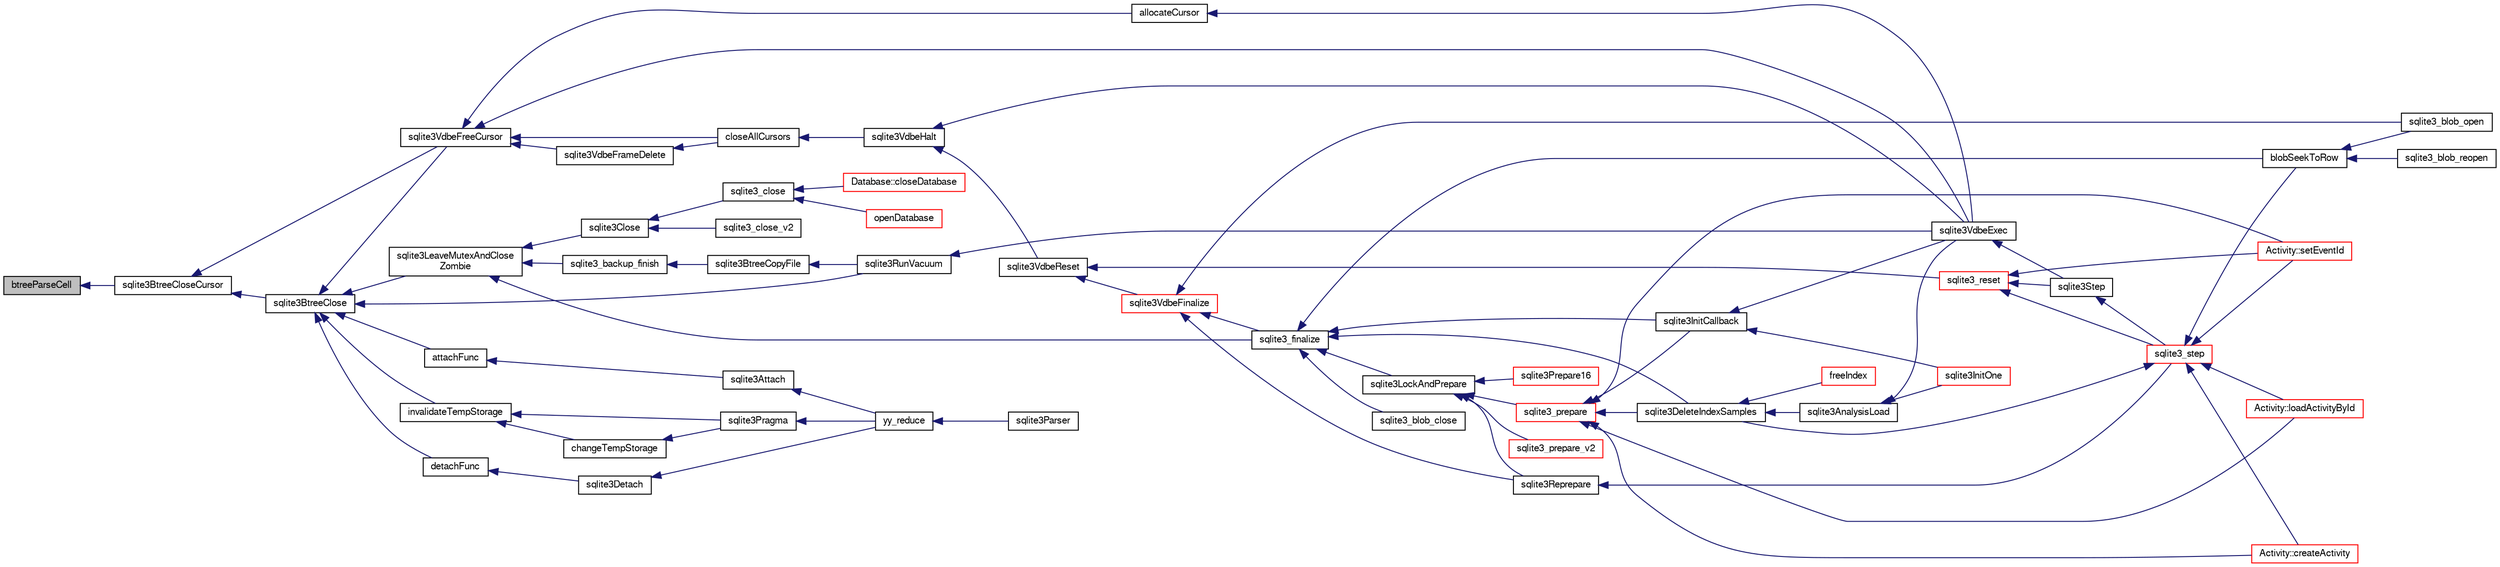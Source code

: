 digraph "btreeParseCell"
{
  edge [fontname="FreeSans",fontsize="10",labelfontname="FreeSans",labelfontsize="10"];
  node [fontname="FreeSans",fontsize="10",shape=record];
  rankdir="LR";
  Node30963 [label="btreeParseCell",height=0.2,width=0.4,color="black", fillcolor="grey75", style="filled", fontcolor="black"];
  Node30963 -> Node30964 [dir="back",color="midnightblue",fontsize="10",style="solid",fontname="FreeSans"];
  Node30964 [label="sqlite3BtreeCloseCursor",height=0.2,width=0.4,color="black", fillcolor="white", style="filled",URL="$sqlite3_8c.html#a7f494da0a512d247d690d6bc19397791"];
  Node30964 -> Node30965 [dir="back",color="midnightblue",fontsize="10",style="solid",fontname="FreeSans"];
  Node30965 [label="sqlite3BtreeClose",height=0.2,width=0.4,color="black", fillcolor="white", style="filled",URL="$sqlite3_8c.html#a729b65009b66a99200496b09c124df01"];
  Node30965 -> Node30966 [dir="back",color="midnightblue",fontsize="10",style="solid",fontname="FreeSans"];
  Node30966 [label="sqlite3VdbeFreeCursor",height=0.2,width=0.4,color="black", fillcolor="white", style="filled",URL="$sqlite3_8c.html#a0f9084083e1d0639708934630f33d6ef"];
  Node30966 -> Node30967 [dir="back",color="midnightblue",fontsize="10",style="solid",fontname="FreeSans"];
  Node30967 [label="sqlite3VdbeFrameDelete",height=0.2,width=0.4,color="black", fillcolor="white", style="filled",URL="$sqlite3_8c.html#adb3773fdfb1685857e28891f76365900"];
  Node30967 -> Node30968 [dir="back",color="midnightblue",fontsize="10",style="solid",fontname="FreeSans"];
  Node30968 [label="closeAllCursors",height=0.2,width=0.4,color="black", fillcolor="white", style="filled",URL="$sqlite3_8c.html#af1ac189735864dd6989a8c5af4557547"];
  Node30968 -> Node30969 [dir="back",color="midnightblue",fontsize="10",style="solid",fontname="FreeSans"];
  Node30969 [label="sqlite3VdbeHalt",height=0.2,width=0.4,color="black", fillcolor="white", style="filled",URL="$sqlite3_8c.html#a8d1d99703d999190fbc35ecc981cb709"];
  Node30969 -> Node30970 [dir="back",color="midnightblue",fontsize="10",style="solid",fontname="FreeSans"];
  Node30970 [label="sqlite3VdbeReset",height=0.2,width=0.4,color="black", fillcolor="white", style="filled",URL="$sqlite3_8c.html#a315a913742f7267f90d46d41446353b1"];
  Node30970 -> Node30971 [dir="back",color="midnightblue",fontsize="10",style="solid",fontname="FreeSans"];
  Node30971 [label="sqlite3VdbeFinalize",height=0.2,width=0.4,color="red", fillcolor="white", style="filled",URL="$sqlite3_8c.html#af81e0c8d03b71610d3a826469f67bbd4"];
  Node30971 -> Node30972 [dir="back",color="midnightblue",fontsize="10",style="solid",fontname="FreeSans"];
  Node30972 [label="sqlite3_finalize",height=0.2,width=0.4,color="black", fillcolor="white", style="filled",URL="$sqlite3_8h.html#a801195c0f771d40bb4be1e40f3b88945"];
  Node30972 -> Node30973 [dir="back",color="midnightblue",fontsize="10",style="solid",fontname="FreeSans"];
  Node30973 [label="blobSeekToRow",height=0.2,width=0.4,color="black", fillcolor="white", style="filled",URL="$sqlite3_8c.html#afff57e13332b98c8a44a7cebe38962ab"];
  Node30973 -> Node30974 [dir="back",color="midnightblue",fontsize="10",style="solid",fontname="FreeSans"];
  Node30974 [label="sqlite3_blob_open",height=0.2,width=0.4,color="black", fillcolor="white", style="filled",URL="$sqlite3_8h.html#adb8ad839a5bdd62a43785132bc7dd518"];
  Node30973 -> Node30975 [dir="back",color="midnightblue",fontsize="10",style="solid",fontname="FreeSans"];
  Node30975 [label="sqlite3_blob_reopen",height=0.2,width=0.4,color="black", fillcolor="white", style="filled",URL="$sqlite3_8h.html#abc77c24fdc0150138490359a94360f7e"];
  Node30972 -> Node30976 [dir="back",color="midnightblue",fontsize="10",style="solid",fontname="FreeSans"];
  Node30976 [label="sqlite3_blob_close",height=0.2,width=0.4,color="black", fillcolor="white", style="filled",URL="$sqlite3_8h.html#a8885ae884821e14e1e4501183c5833d6"];
  Node30972 -> Node30977 [dir="back",color="midnightblue",fontsize="10",style="solid",fontname="FreeSans"];
  Node30977 [label="sqlite3DeleteIndexSamples",height=0.2,width=0.4,color="black", fillcolor="white", style="filled",URL="$sqlite3_8c.html#aaeda0302fbf61397ec009f65bed047ef"];
  Node30977 -> Node30978 [dir="back",color="midnightblue",fontsize="10",style="solid",fontname="FreeSans"];
  Node30978 [label="sqlite3AnalysisLoad",height=0.2,width=0.4,color="black", fillcolor="white", style="filled",URL="$sqlite3_8c.html#a48a2301c27e1d3d68708b9b8761b5a01"];
  Node30978 -> Node30979 [dir="back",color="midnightblue",fontsize="10",style="solid",fontname="FreeSans"];
  Node30979 [label="sqlite3VdbeExec",height=0.2,width=0.4,color="black", fillcolor="white", style="filled",URL="$sqlite3_8c.html#a8ce40a614bdc56719c4d642b1e4dfb21"];
  Node30979 -> Node30980 [dir="back",color="midnightblue",fontsize="10",style="solid",fontname="FreeSans"];
  Node30980 [label="sqlite3Step",height=0.2,width=0.4,color="black", fillcolor="white", style="filled",URL="$sqlite3_8c.html#a3f2872e873e2758a4beedad1d5113554"];
  Node30980 -> Node30981 [dir="back",color="midnightblue",fontsize="10",style="solid",fontname="FreeSans"];
  Node30981 [label="sqlite3_step",height=0.2,width=0.4,color="red", fillcolor="white", style="filled",URL="$sqlite3_8h.html#ac1e491ce36b7471eb28387f7d3c74334"];
  Node30981 -> Node30982 [dir="back",color="midnightblue",fontsize="10",style="solid",fontname="FreeSans"];
  Node30982 [label="Activity::createActivity",height=0.2,width=0.4,color="red", fillcolor="white", style="filled",URL="$classActivity.html#a813cc5e52c14ab49b39014c134e3425b"];
  Node30981 -> Node30985 [dir="back",color="midnightblue",fontsize="10",style="solid",fontname="FreeSans"];
  Node30985 [label="Activity::loadActivityById",height=0.2,width=0.4,color="red", fillcolor="white", style="filled",URL="$classActivity.html#abe4ffb4f08a47212ebf9013259d9e7fd"];
  Node30981 -> Node30987 [dir="back",color="midnightblue",fontsize="10",style="solid",fontname="FreeSans"];
  Node30987 [label="Activity::setEventId",height=0.2,width=0.4,color="red", fillcolor="white", style="filled",URL="$classActivity.html#adb1d0fd0d08f473e068f0a4086bfa9ca"];
  Node30981 -> Node30973 [dir="back",color="midnightblue",fontsize="10",style="solid",fontname="FreeSans"];
  Node30981 -> Node30977 [dir="back",color="midnightblue",fontsize="10",style="solid",fontname="FreeSans"];
  Node30978 -> Node31001 [dir="back",color="midnightblue",fontsize="10",style="solid",fontname="FreeSans"];
  Node31001 [label="sqlite3InitOne",height=0.2,width=0.4,color="red", fillcolor="white", style="filled",URL="$sqlite3_8c.html#ac4318b25df65269906b0379251fe9b85"];
  Node30977 -> Node31111 [dir="back",color="midnightblue",fontsize="10",style="solid",fontname="FreeSans"];
  Node31111 [label="freeIndex",height=0.2,width=0.4,color="red", fillcolor="white", style="filled",URL="$sqlite3_8c.html#a00907c99c18d5bcb9d0b38c077146c31"];
  Node30972 -> Node31167 [dir="back",color="midnightblue",fontsize="10",style="solid",fontname="FreeSans"];
  Node31167 [label="sqlite3InitCallback",height=0.2,width=0.4,color="black", fillcolor="white", style="filled",URL="$sqlite3_8c.html#a5183ff3c8b5311c7332250013ee018b3"];
  Node31167 -> Node30979 [dir="back",color="midnightblue",fontsize="10",style="solid",fontname="FreeSans"];
  Node31167 -> Node31001 [dir="back",color="midnightblue",fontsize="10",style="solid",fontname="FreeSans"];
  Node30972 -> Node31164 [dir="back",color="midnightblue",fontsize="10",style="solid",fontname="FreeSans"];
  Node31164 [label="sqlite3LockAndPrepare",height=0.2,width=0.4,color="black", fillcolor="white", style="filled",URL="$sqlite3_8c.html#a5db1ec5589aa2b02c6d979211a8789bd"];
  Node31164 -> Node31165 [dir="back",color="midnightblue",fontsize="10",style="solid",fontname="FreeSans"];
  Node31165 [label="sqlite3Reprepare",height=0.2,width=0.4,color="black", fillcolor="white", style="filled",URL="$sqlite3_8c.html#a7e2f7299cc947d07e782f6ac561fa937"];
  Node31165 -> Node30981 [dir="back",color="midnightblue",fontsize="10",style="solid",fontname="FreeSans"];
  Node31164 -> Node31166 [dir="back",color="midnightblue",fontsize="10",style="solid",fontname="FreeSans"];
  Node31166 [label="sqlite3_prepare",height=0.2,width=0.4,color="red", fillcolor="white", style="filled",URL="$sqlite3_8h.html#a8c39e7b9dbeff01f0a399b46d4b29f1c"];
  Node31166 -> Node30982 [dir="back",color="midnightblue",fontsize="10",style="solid",fontname="FreeSans"];
  Node31166 -> Node30985 [dir="back",color="midnightblue",fontsize="10",style="solid",fontname="FreeSans"];
  Node31166 -> Node30987 [dir="back",color="midnightblue",fontsize="10",style="solid",fontname="FreeSans"];
  Node31166 -> Node30977 [dir="back",color="midnightblue",fontsize="10",style="solid",fontname="FreeSans"];
  Node31166 -> Node31167 [dir="back",color="midnightblue",fontsize="10",style="solid",fontname="FreeSans"];
  Node31164 -> Node31168 [dir="back",color="midnightblue",fontsize="10",style="solid",fontname="FreeSans"];
  Node31168 [label="sqlite3_prepare_v2",height=0.2,width=0.4,color="red", fillcolor="white", style="filled",URL="$sqlite3_8h.html#a85d4203bb54c984c5325c2f5b3664985"];
  Node31164 -> Node31169 [dir="back",color="midnightblue",fontsize="10",style="solid",fontname="FreeSans"];
  Node31169 [label="sqlite3Prepare16",height=0.2,width=0.4,color="red", fillcolor="white", style="filled",URL="$sqlite3_8c.html#a5842e6724b91885125f83c438da1f15b"];
  Node30971 -> Node30974 [dir="back",color="midnightblue",fontsize="10",style="solid",fontname="FreeSans"];
  Node30971 -> Node31165 [dir="back",color="midnightblue",fontsize="10",style="solid",fontname="FreeSans"];
  Node30970 -> Node31229 [dir="back",color="midnightblue",fontsize="10",style="solid",fontname="FreeSans"];
  Node31229 [label="sqlite3_reset",height=0.2,width=0.4,color="red", fillcolor="white", style="filled",URL="$sqlite3_8h.html#a758efebc2e95694959ab0e74b397984c"];
  Node31229 -> Node30987 [dir="back",color="midnightblue",fontsize="10",style="solid",fontname="FreeSans"];
  Node31229 -> Node30980 [dir="back",color="midnightblue",fontsize="10",style="solid",fontname="FreeSans"];
  Node31229 -> Node30981 [dir="back",color="midnightblue",fontsize="10",style="solid",fontname="FreeSans"];
  Node30969 -> Node30979 [dir="back",color="midnightblue",fontsize="10",style="solid",fontname="FreeSans"];
  Node30966 -> Node30968 [dir="back",color="midnightblue",fontsize="10",style="solid",fontname="FreeSans"];
  Node30966 -> Node31230 [dir="back",color="midnightblue",fontsize="10",style="solid",fontname="FreeSans"];
  Node31230 [label="allocateCursor",height=0.2,width=0.4,color="black", fillcolor="white", style="filled",URL="$sqlite3_8c.html#a5083c054ea81802294e539b00a57aad4"];
  Node31230 -> Node30979 [dir="back",color="midnightblue",fontsize="10",style="solid",fontname="FreeSans"];
  Node30966 -> Node30979 [dir="back",color="midnightblue",fontsize="10",style="solid",fontname="FreeSans"];
  Node30965 -> Node31003 [dir="back",color="midnightblue",fontsize="10",style="solid",fontname="FreeSans"];
  Node31003 [label="attachFunc",height=0.2,width=0.4,color="black", fillcolor="white", style="filled",URL="$sqlite3_8c.html#a69cb751a7da501b9a0aa37e0d7c3eaf7"];
  Node31003 -> Node31004 [dir="back",color="midnightblue",fontsize="10",style="solid",fontname="FreeSans"];
  Node31004 [label="sqlite3Attach",height=0.2,width=0.4,color="black", fillcolor="white", style="filled",URL="$sqlite3_8c.html#ae0907fe0b43cc1b4c7e6a16213e8546f"];
  Node31004 -> Node31005 [dir="back",color="midnightblue",fontsize="10",style="solid",fontname="FreeSans"];
  Node31005 [label="yy_reduce",height=0.2,width=0.4,color="black", fillcolor="white", style="filled",URL="$sqlite3_8c.html#a7c419a9b25711c666a9a2449ef377f14"];
  Node31005 -> Node31006 [dir="back",color="midnightblue",fontsize="10",style="solid",fontname="FreeSans"];
  Node31006 [label="sqlite3Parser",height=0.2,width=0.4,color="black", fillcolor="white", style="filled",URL="$sqlite3_8c.html#a0327d71a5fabe0b6a343d78a2602e72a"];
  Node30965 -> Node31189 [dir="back",color="midnightblue",fontsize="10",style="solid",fontname="FreeSans"];
  Node31189 [label="detachFunc",height=0.2,width=0.4,color="black", fillcolor="white", style="filled",URL="$sqlite3_8c.html#a2b3dd04cb87abd088926ab0082a60b77"];
  Node31189 -> Node31047 [dir="back",color="midnightblue",fontsize="10",style="solid",fontname="FreeSans"];
  Node31047 [label="sqlite3Detach",height=0.2,width=0.4,color="black", fillcolor="white", style="filled",URL="$sqlite3_8c.html#ab1a5a0b01c7560aef5e0b8603a68747d"];
  Node31047 -> Node31005 [dir="back",color="midnightblue",fontsize="10",style="solid",fontname="FreeSans"];
  Node30965 -> Node31190 [dir="back",color="midnightblue",fontsize="10",style="solid",fontname="FreeSans"];
  Node31190 [label="invalidateTempStorage",height=0.2,width=0.4,color="black", fillcolor="white", style="filled",URL="$sqlite3_8c.html#a759777a1eb3c3e96a5af94932b39e69a"];
  Node31190 -> Node31191 [dir="back",color="midnightblue",fontsize="10",style="solid",fontname="FreeSans"];
  Node31191 [label="changeTempStorage",height=0.2,width=0.4,color="black", fillcolor="white", style="filled",URL="$sqlite3_8c.html#abd43abe0a0959a45c786b9865ed52904"];
  Node31191 -> Node31053 [dir="back",color="midnightblue",fontsize="10",style="solid",fontname="FreeSans"];
  Node31053 [label="sqlite3Pragma",height=0.2,width=0.4,color="black", fillcolor="white", style="filled",URL="$sqlite3_8c.html#a111391370f58f8e6a6eca51fd34d62ed"];
  Node31053 -> Node31005 [dir="back",color="midnightblue",fontsize="10",style="solid",fontname="FreeSans"];
  Node31190 -> Node31053 [dir="back",color="midnightblue",fontsize="10",style="solid",fontname="FreeSans"];
  Node30965 -> Node31105 [dir="back",color="midnightblue",fontsize="10",style="solid",fontname="FreeSans"];
  Node31105 [label="sqlite3RunVacuum",height=0.2,width=0.4,color="black", fillcolor="white", style="filled",URL="$sqlite3_8c.html#a5e83ddc7b3e7e8e79ad5d1fc92de1d2f"];
  Node31105 -> Node30979 [dir="back",color="midnightblue",fontsize="10",style="solid",fontname="FreeSans"];
  Node30965 -> Node31193 [dir="back",color="midnightblue",fontsize="10",style="solid",fontname="FreeSans"];
  Node31193 [label="sqlite3LeaveMutexAndClose\lZombie",height=0.2,width=0.4,color="black", fillcolor="white", style="filled",URL="$sqlite3_8c.html#afe3a37c29dcb0fe9fc15fe07a3976f59"];
  Node31193 -> Node31194 [dir="back",color="midnightblue",fontsize="10",style="solid",fontname="FreeSans"];
  Node31194 [label="sqlite3_backup_finish",height=0.2,width=0.4,color="black", fillcolor="white", style="filled",URL="$sqlite3_8h.html#a176857dd58d99be53b6d7305533e0048"];
  Node31194 -> Node31188 [dir="back",color="midnightblue",fontsize="10",style="solid",fontname="FreeSans"];
  Node31188 [label="sqlite3BtreeCopyFile",height=0.2,width=0.4,color="black", fillcolor="white", style="filled",URL="$sqlite3_8c.html#a4d9e19a79f0d5c1dfcef0bd137ae83f9"];
  Node31188 -> Node31105 [dir="back",color="midnightblue",fontsize="10",style="solid",fontname="FreeSans"];
  Node31193 -> Node30972 [dir="back",color="midnightblue",fontsize="10",style="solid",fontname="FreeSans"];
  Node31193 -> Node31195 [dir="back",color="midnightblue",fontsize="10",style="solid",fontname="FreeSans"];
  Node31195 [label="sqlite3Close",height=0.2,width=0.4,color="black", fillcolor="white", style="filled",URL="$sqlite3_8c.html#aa9f2e73837bba8d721dbde0964ffce11"];
  Node31195 -> Node31196 [dir="back",color="midnightblue",fontsize="10",style="solid",fontname="FreeSans"];
  Node31196 [label="sqlite3_close",height=0.2,width=0.4,color="black", fillcolor="white", style="filled",URL="$sqlite3_8h.html#ac43c9032fc6ef3b2a231dc3a9fa44b2d"];
  Node31196 -> Node31197 [dir="back",color="midnightblue",fontsize="10",style="solid",fontname="FreeSans"];
  Node31197 [label="Database::closeDatabase",height=0.2,width=0.4,color="red", fillcolor="white", style="filled",URL="$classDatabase.html#a46102d6a468364377fbb410eb1866897"];
  Node31196 -> Node31199 [dir="back",color="midnightblue",fontsize="10",style="solid",fontname="FreeSans"];
  Node31199 [label="openDatabase",height=0.2,width=0.4,color="red", fillcolor="white", style="filled",URL="$sqlite3_8c.html#a6a9c3bc3a64234e863413f41db473758"];
  Node31195 -> Node31203 [dir="back",color="midnightblue",fontsize="10",style="solid",fontname="FreeSans"];
  Node31203 [label="sqlite3_close_v2",height=0.2,width=0.4,color="black", fillcolor="white", style="filled",URL="$sqlite3_8h.html#ad2cb8462eaba28b4c8410ef55a4282b4"];
  Node30964 -> Node30966 [dir="back",color="midnightblue",fontsize="10",style="solid",fontname="FreeSans"];
}

